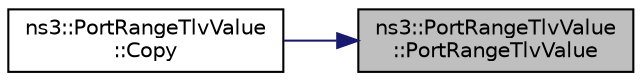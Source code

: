 digraph "ns3::PortRangeTlvValue::PortRangeTlvValue"
{
 // LATEX_PDF_SIZE
  edge [fontname="Helvetica",fontsize="10",labelfontname="Helvetica",labelfontsize="10"];
  node [fontname="Helvetica",fontsize="10",shape=record];
  rankdir="RL";
  Node1 [label="ns3::PortRangeTlvValue\l::PortRangeTlvValue",height=0.2,width=0.4,color="black", fillcolor="grey75", style="filled", fontcolor="black",tooltip=" "];
  Node1 -> Node2 [dir="back",color="midnightblue",fontsize="10",style="solid",fontname="Helvetica"];
  Node2 [label="ns3::PortRangeTlvValue\l::Copy",height=0.2,width=0.4,color="black", fillcolor="white", style="filled",URL="$classns3_1_1_port_range_tlv_value.html#a0ad7a02373bd24ffceec55402cabea96",tooltip="Copy."];
}
